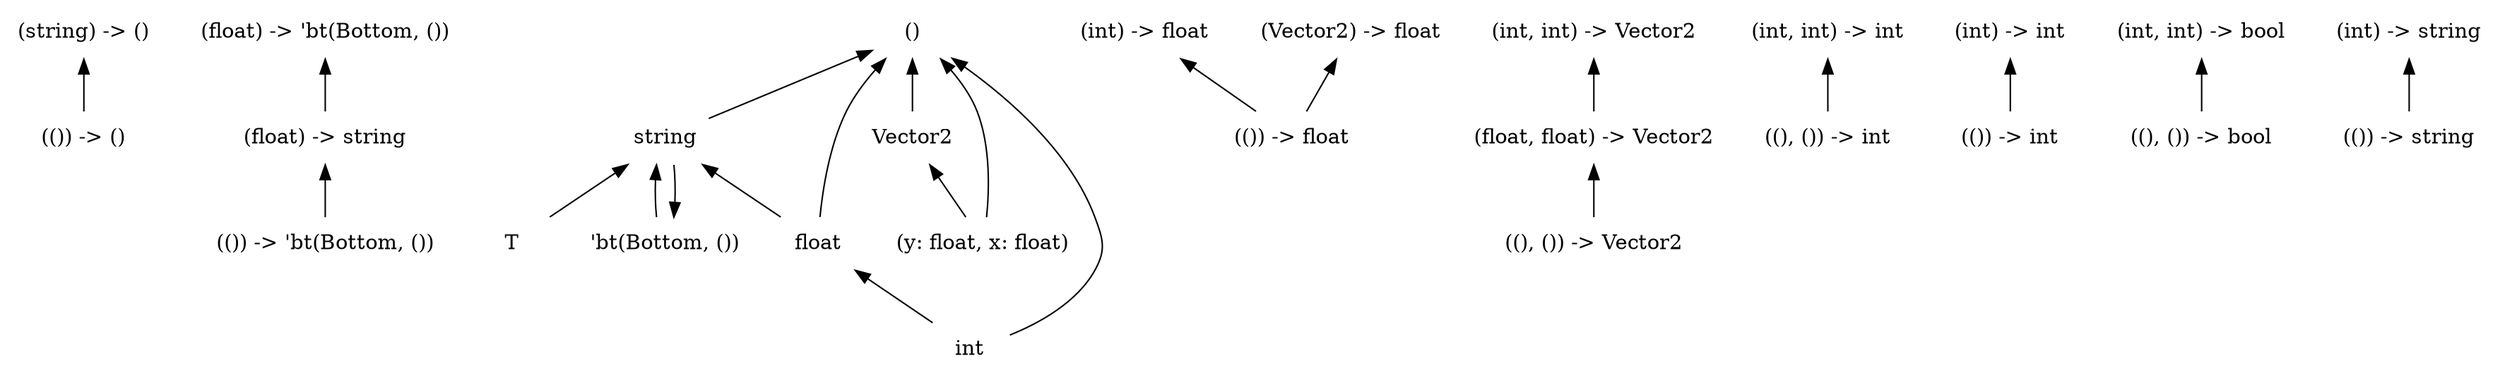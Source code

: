 digraph order {
  graph [
    size = "30,10"
    ];
  node [
    shape = none
    ];
  edge [
    dir = back
    ];
  "(string) -> ()"
  "(()) -> ()"
  "(float) -> 'bt(Bottom, ())"
  "string"
  "Vector2"
  "(()) -> float"
  "T"
  "((), ()) -> Vector2"
  "(int, int) -> Vector2"
  "((), ()) -> int"
  "(int) -> int"
  "(int, int) -> int"
  "()"
  "(int, int) -> bool"
  "(float, float) -> Vector2"
  "(()) -> 'bt(Bottom, ())"
  "(float) -> string"
  "(()) -> string"
  "(int) -> float"
  "(Vector2) -> float"
  "'bt(Bottom, ())"
  "(y: float, x: float)"
  "(int) -> string"
  "float"
  "(()) -> int"
  "int"
  "((), ()) -> bool"
  "(string) -> ()" -> "(()) -> ()"
  "(float) -> 'bt(Bottom, ())" -> "(float) -> string"
  "string" -> "T"
  "string" -> "'bt(Bottom, ())"
  "string" -> "float"
  "Vector2" -> "(y: float, x: float)"
  "(int, int) -> Vector2" -> "(float, float) -> Vector2"
  "(int) -> int" -> "(()) -> int"
  "(int, int) -> int" -> "((), ()) -> int"
  "()" -> "string"
  "()" -> "Vector2"
  "()" -> "(y: float, x: float)"
  "()" -> "float"
  "()" -> "int"
  "(int, int) -> bool" -> "((), ()) -> bool"
  "(float, float) -> Vector2" -> "((), ()) -> Vector2"
  "(float) -> string" -> "(()) -> 'bt(Bottom, ())"
  "(int) -> float" -> "(()) -> float"
  "(Vector2) -> float" -> "(()) -> float"
  "'bt(Bottom, ())" -> "string"
  "(int) -> string" -> "(()) -> string"
  "float" -> "int"
}